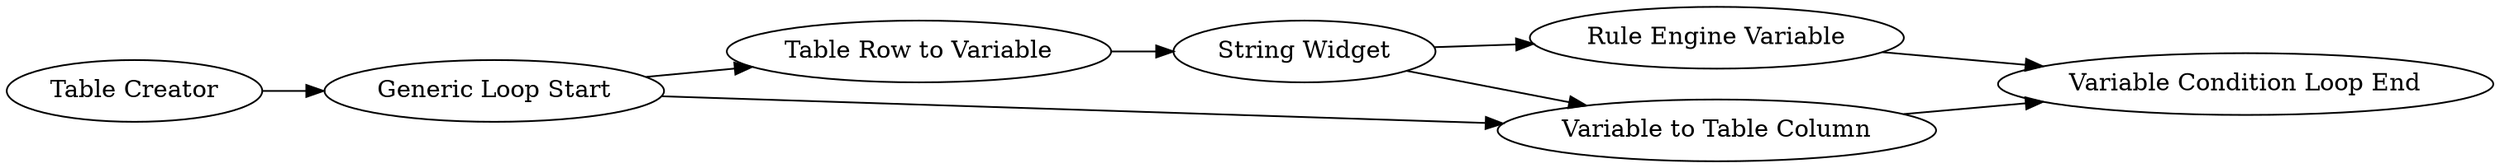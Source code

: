 digraph {
	86 [label="Table Creator"]
	89 [label="Rule Engine Variable"]
	91 [label="String Widget"]
	94 [label="Table Row to Variable"]
	95 [label="Variable to Table Column"]
	96 [label="Generic Loop Start"]
	97 [label="Variable Condition Loop End"]
	86 -> 96
	89 -> 97
	91 -> 89
	91 -> 95
	94 -> 91
	95 -> 97
	96 -> 94
	96 -> 95
	rankdir=LR
}
